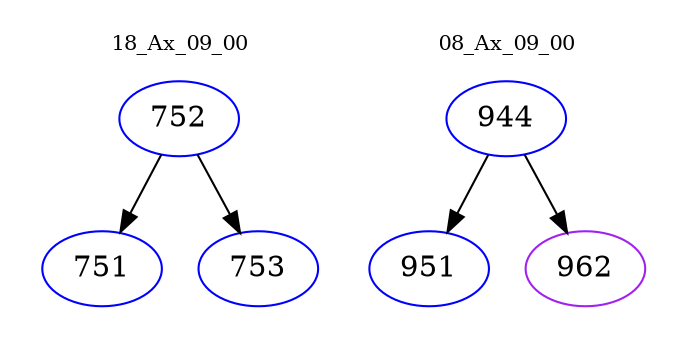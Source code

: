 digraph{
subgraph cluster_0 {
color = white
label = "18_Ax_09_00";
fontsize=10;
T0_752 [label="752", color="blue"]
T0_752 -> T0_751 [color="black"]
T0_751 [label="751", color="blue"]
T0_752 -> T0_753 [color="black"]
T0_753 [label="753", color="blue"]
}
subgraph cluster_1 {
color = white
label = "08_Ax_09_00";
fontsize=10;
T1_944 [label="944", color="blue"]
T1_944 -> T1_951 [color="black"]
T1_951 [label="951", color="blue"]
T1_944 -> T1_962 [color="black"]
T1_962 [label="962", color="purple"]
}
}
